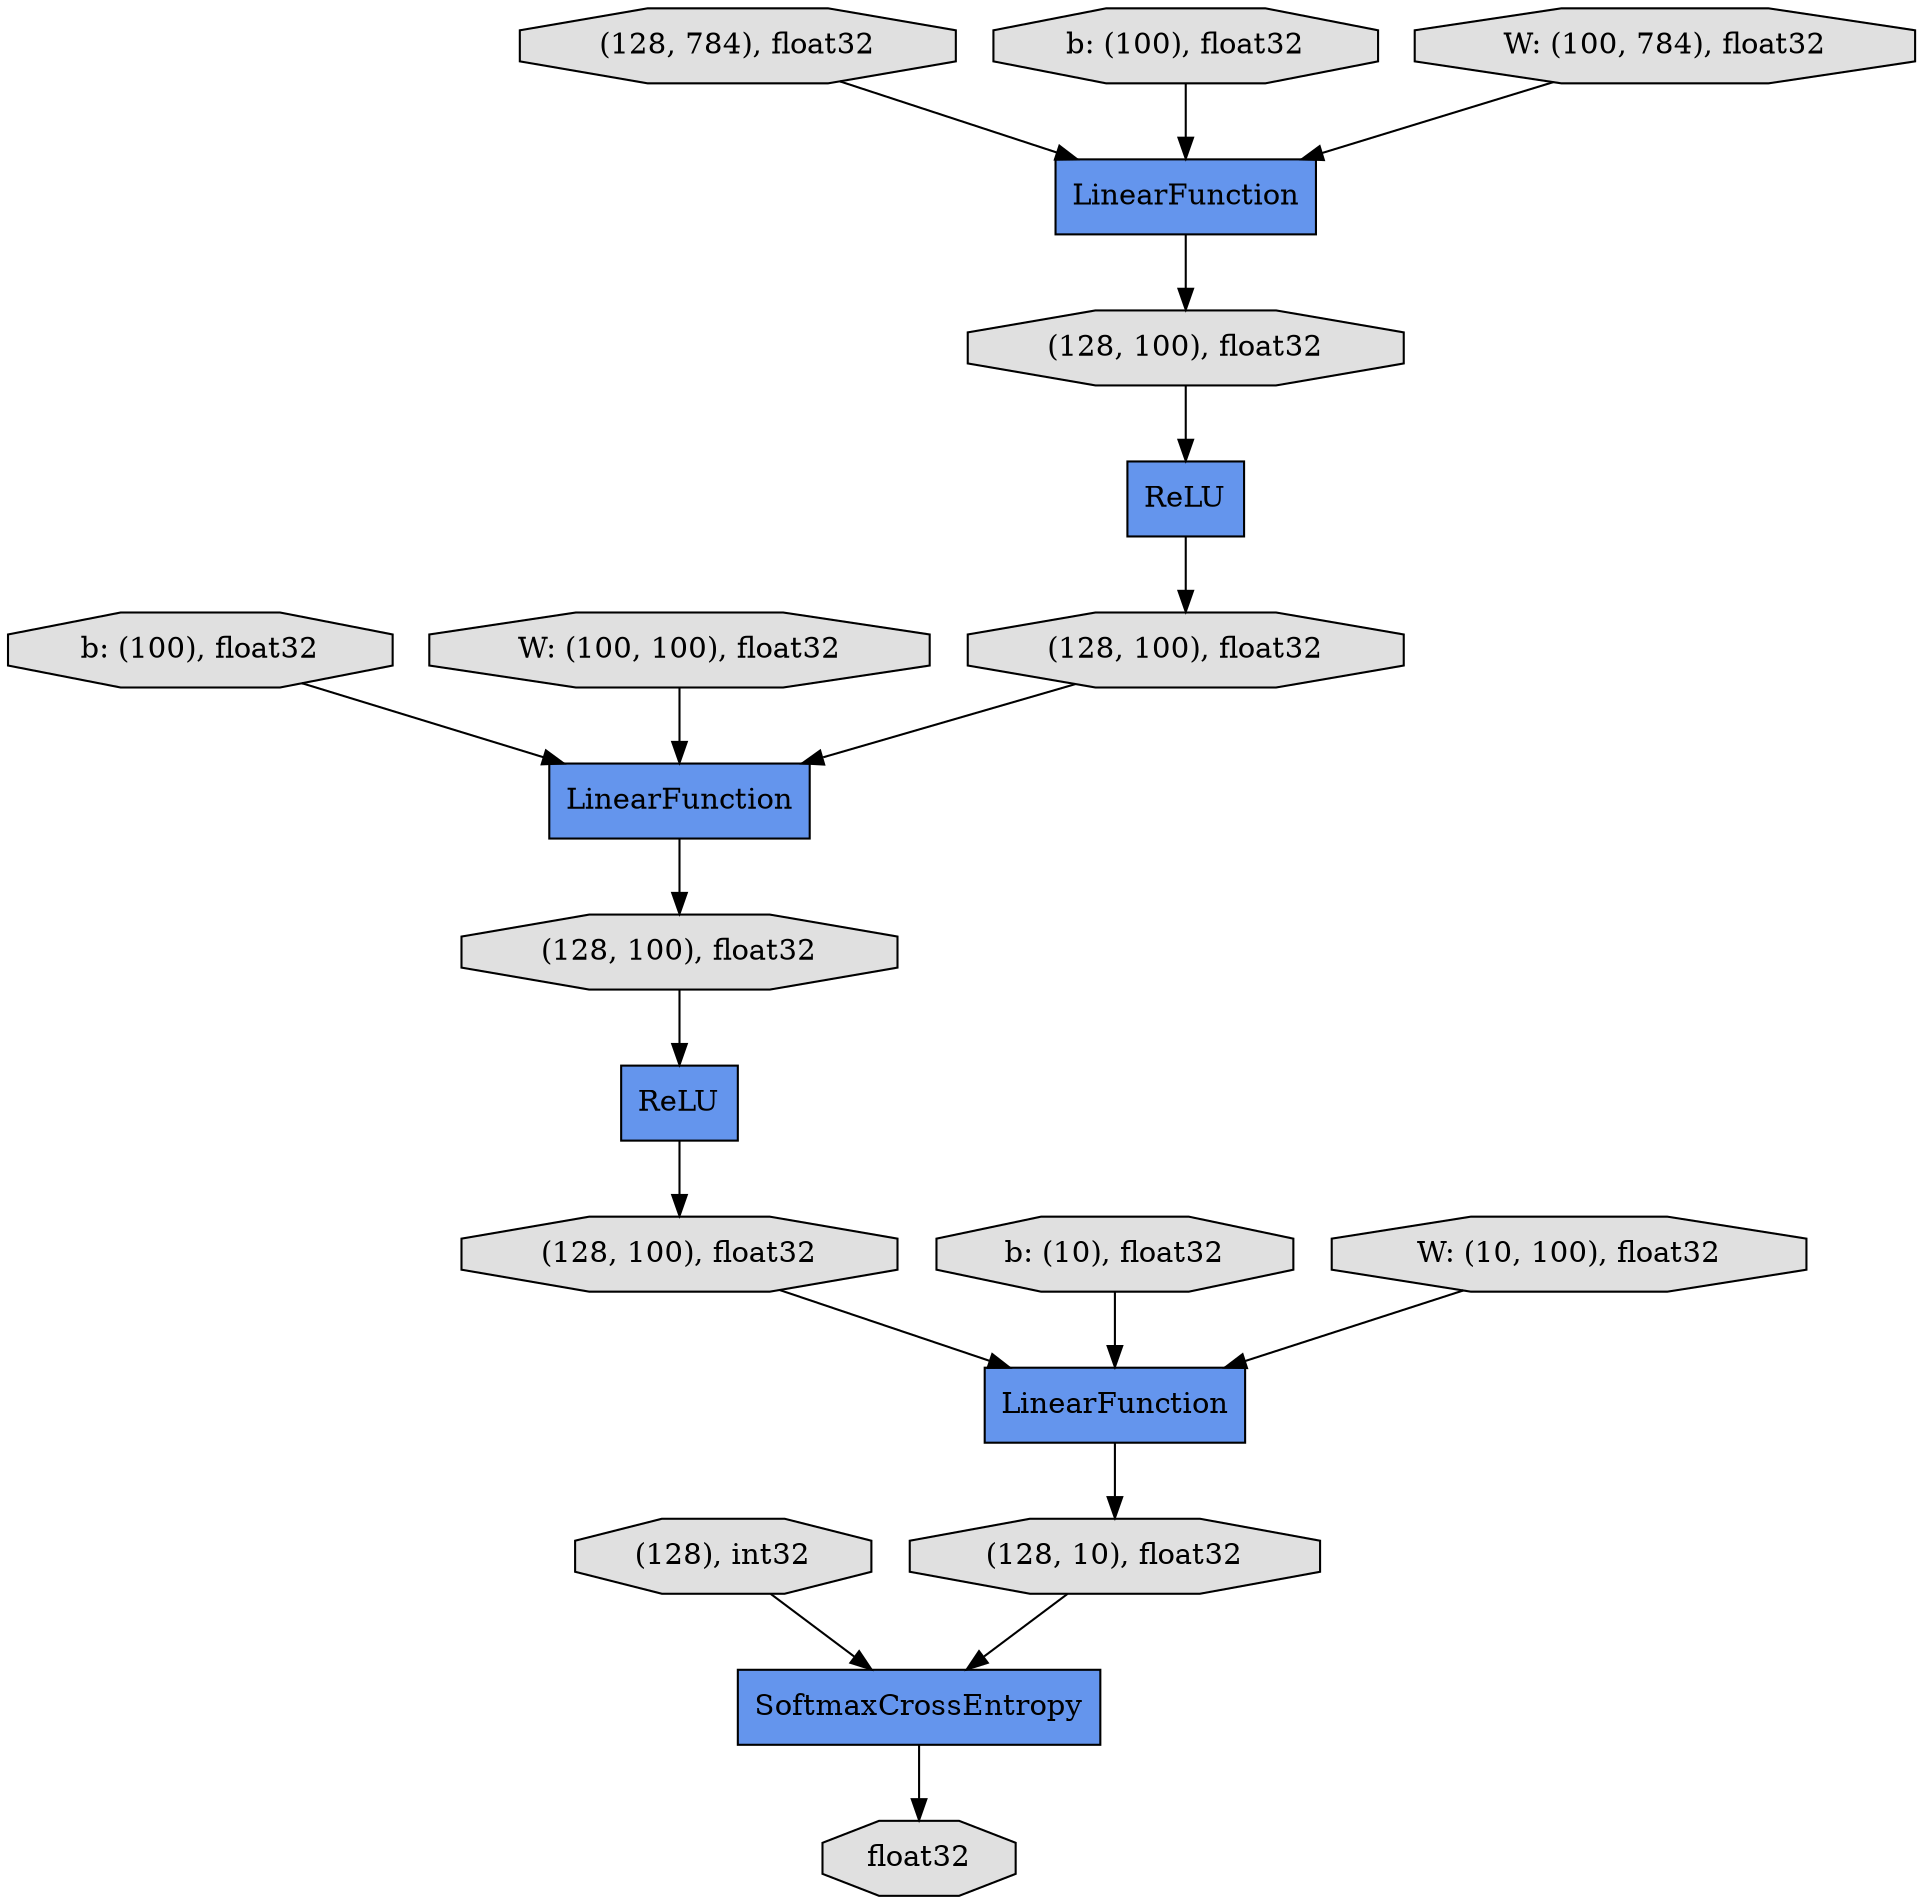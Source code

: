 digraph graphname{rankdir=TB;140491149007000 [label="(128, 10), float32",shape="octagon",fillcolor="#E0E0E0",style="filled"];140491149048016 [label="LinearFunction",shape="record",fillcolor="#6495ED",style="filled"];140491149048128 [label="(128, 100), float32",shape="octagon",fillcolor="#E0E0E0",style="filled"];140491149046168 [label="b: (100), float32",shape="octagon",fillcolor="#E0E0E0",style="filled"];140491149048240 [label="(128, 100), float32",shape="octagon",fillcolor="#E0E0E0",style="filled"];140491149005264 [label="float32",shape="octagon",fillcolor="#E0E0E0",style="filled"];140491149048296 [label="LinearFunction",shape="record",fillcolor="#6495ED",style="filled"];140491149005320 [label="SoftmaxCrossEntropy",shape="record",fillcolor="#6495ED",style="filled"];140491149048352 [label="(128, 784), float32",shape="octagon",fillcolor="#E0E0E0",style="filled"];140491149005544 [label="(128, 100), float32",shape="octagon",fillcolor="#E0E0E0",style="filled"];140491149046504 [label="W: (100, 100), float32",shape="octagon",fillcolor="#E0E0E0",style="filled"];140491149046560 [label="b: (100), float32",shape="octagon",fillcolor="#E0E0E0",style="filled"];140491149048688 [label="ReLU",shape="record",fillcolor="#6495ED",style="filled"];140491149048744 [label="(128, 100), float32",shape="octagon",fillcolor="#E0E0E0",style="filled"];140491149006440 [label="LinearFunction",shape="record",fillcolor="#6495ED",style="filled"];140491149006552 [label="(128), int32",shape="octagon",fillcolor="#E0E0E0",style="filled"];140491149047512 [label="W: (100, 784), float32",shape="octagon",fillcolor="#E0E0E0",style="filled"];140491149049584 [label="ReLU",shape="record",fillcolor="#6495ED",style="filled"];140491149049752 [label="b: (10), float32",shape="octagon",fillcolor="#E0E0E0",style="filled"];140491149047736 [label="W: (10, 100), float32",shape="octagon",fillcolor="#E0E0E0",style="filled"];140491149048128 -> 140491149048688;140491149049584 -> 140491149048744;140491149048296 -> 140491149048240;140491149048240 -> 140491149049584;140491149049752 -> 140491149006440;140491149046504 -> 140491149048016;140491149048016 -> 140491149048128;140491149046560 -> 140491149048296;140491149006552 -> 140491149005320;140491149007000 -> 140491149005320;140491149048352 -> 140491149048296;140491149047736 -> 140491149006440;140491149005544 -> 140491149006440;140491149048688 -> 140491149005544;140491149005320 -> 140491149005264;140491149006440 -> 140491149007000;140491149046168 -> 140491149048016;140491149047512 -> 140491149048296;140491149048744 -> 140491149048016;}